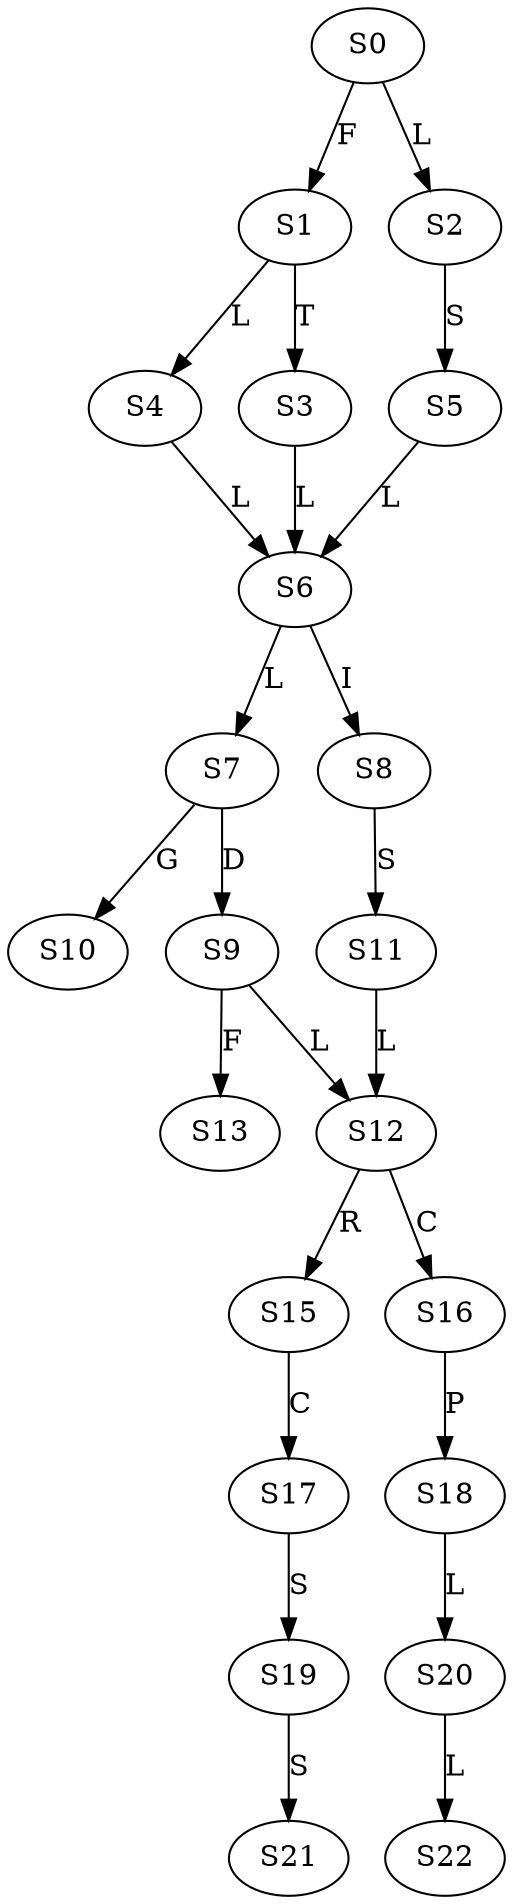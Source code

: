 strict digraph  {
	S0 -> S1 [ label = F ];
	S0 -> S2 [ label = L ];
	S1 -> S3 [ label = T ];
	S1 -> S4 [ label = L ];
	S2 -> S5 [ label = S ];
	S3 -> S6 [ label = L ];
	S4 -> S6 [ label = L ];
	S5 -> S6 [ label = L ];
	S6 -> S7 [ label = L ];
	S6 -> S8 [ label = I ];
	S7 -> S9 [ label = D ];
	S7 -> S10 [ label = G ];
	S8 -> S11 [ label = S ];
	S9 -> S12 [ label = L ];
	S9 -> S13 [ label = F ];
	S11 -> S12 [ label = L ];
	S12 -> S15 [ label = R ];
	S12 -> S16 [ label = C ];
	S15 -> S17 [ label = C ];
	S16 -> S18 [ label = P ];
	S17 -> S19 [ label = S ];
	S18 -> S20 [ label = L ];
	S19 -> S21 [ label = S ];
	S20 -> S22 [ label = L ];
}
